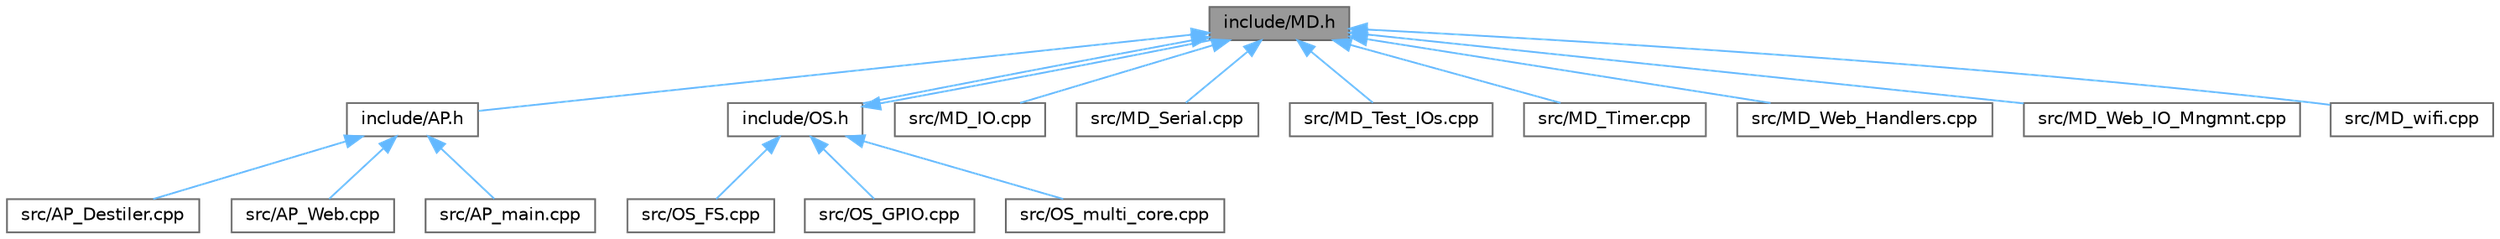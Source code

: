 digraph "include/MD.h"
{
 // LATEX_PDF_SIZE
  bgcolor="transparent";
  edge [fontname=Helvetica,fontsize=10,labelfontname=Helvetica,labelfontsize=10];
  node [fontname=Helvetica,fontsize=10,shape=box,height=0.2,width=0.4];
  Node1 [id="Node000001",label="include/MD.h",height=0.2,width=0.4,color="gray40", fillcolor="grey60", style="filled", fontcolor="black",tooltip="Header file for the MD project."];
  Node1 -> Node2 [id="edge33_Node000001_Node000002",dir="back",color="steelblue1",style="solid",tooltip=" "];
  Node2 [id="Node000002",label="include/AP.h",height=0.2,width=0.4,color="grey40", fillcolor="white", style="filled",URL="$_a_p_8h.html",tooltip="Header file for the AP project."];
  Node2 -> Node3 [id="edge34_Node000002_Node000003",dir="back",color="steelblue1",style="solid",tooltip=" "];
  Node3 [id="Node000003",label="src/AP_Destiler.cpp",height=0.2,width=0.4,color="grey40", fillcolor="white", style="filled",URL="$_a_p___destiler_8cpp.html",tooltip="Application file for the MD project."];
  Node2 -> Node4 [id="edge35_Node000002_Node000004",dir="back",color="steelblue1",style="solid",tooltip=" "];
  Node4 [id="Node000004",label="src/AP_Web.cpp",height=0.2,width=0.4,color="grey40", fillcolor="white", style="filled",URL="$_a_p___web_8cpp.html",tooltip="Web Server functions."];
  Node2 -> Node5 [id="edge36_Node000002_Node000005",dir="back",color="steelblue1",style="solid",tooltip=" "];
  Node5 [id="Node000005",label="src/AP_main.cpp",height=0.2,width=0.4,color="grey40", fillcolor="white", style="filled",URL="$_a_p__main_8cpp.html",tooltip="Main file for the MD project."];
  Node1 -> Node6 [id="edge37_Node000001_Node000006",dir="back",color="steelblue1",style="solid",tooltip=" "];
  Node6 [id="Node000006",label="include/OS.h",height=0.2,width=0.4,color="grey40", fillcolor="white", style="filled",URL="$_o_s_8h.html",tooltip="Header file for the OS project."];
  Node6 -> Node1 [id="edge38_Node000006_Node000001",dir="back",color="steelblue1",style="solid",tooltip=" "];
  Node6 -> Node7 [id="edge39_Node000006_Node000007",dir="back",color="steelblue1",style="solid",tooltip=" "];
  Node7 [id="Node000007",label="src/OS_FS.cpp",height=0.2,width=0.4,color="grey40", fillcolor="white", style="filled",URL="$_o_s___f_s_8cpp.html",tooltip="File System functions."];
  Node6 -> Node8 [id="edge40_Node000006_Node000008",dir="back",color="steelblue1",style="solid",tooltip=" "];
  Node8 [id="Node000008",label="src/OS_GPIO.cpp",height=0.2,width=0.4,color="grey40", fillcolor="white", style="filled",URL="$_o_s___g_p_i_o_8cpp.html",tooltip="GPIO functions."];
  Node6 -> Node9 [id="edge41_Node000006_Node000009",dir="back",color="steelblue1",style="solid",tooltip=" "];
  Node9 [id="Node000009",label="src/OS_multi_core.cpp",height=0.2,width=0.4,color="grey40", fillcolor="white", style="filled",URL="$_o_s__multi__core_8cpp.html",tooltip="Operating System MultiCore functions."];
  Node1 -> Node10 [id="edge42_Node000001_Node000010",dir="back",color="steelblue1",style="solid",tooltip=" "];
  Node10 [id="Node000010",label="src/MD_IO.cpp",height=0.2,width=0.4,color="grey40", fillcolor="white", style="filled",URL="$_m_d___i_o_8cpp.html",tooltip="IO functions for the MD project <This file contains the IO functions for the MD project that are used..."];
  Node1 -> Node11 [id="edge43_Node000001_Node000011",dir="back",color="steelblue1",style="solid",tooltip=" "];
  Node11 [id="Node000011",label="src/MD_Serial.cpp",height=0.2,width=0.4,color="grey40", fillcolor="white", style="filled",URL="$_m_d___serial_8cpp.html",tooltip="Serial functions for the MD project."];
  Node1 -> Node12 [id="edge44_Node000001_Node000012",dir="back",color="steelblue1",style="solid",tooltip=" "];
  Node12 [id="Node000012",label="src/MD_Test_IOs.cpp",height=0.2,width=0.4,color="grey40", fillcolor="white", style="filled",URL="$_m_d___test___i_os_8cpp.html",tooltip="Test I/Os for the MD project."];
  Node1 -> Node13 [id="edge45_Node000001_Node000013",dir="back",color="steelblue1",style="solid",tooltip=" "];
  Node13 [id="Node000013",label="src/MD_Timer.cpp",height=0.2,width=0.4,color="grey40", fillcolor="white", style="filled",URL="$_m_d___timer_8cpp.html",tooltip=" "];
  Node1 -> Node14 [id="edge46_Node000001_Node000014",dir="back",color="steelblue1",style="solid",tooltip=" "];
  Node14 [id="Node000014",label="src/MD_Web_Handlers.cpp",height=0.2,width=0.4,color="grey40", fillcolor="white", style="filled",URL="$_m_d___web___handlers_8cpp.html",tooltip="Web Handlers for the MD project."];
  Node1 -> Node15 [id="edge47_Node000001_Node000015",dir="back",color="steelblue1",style="solid",tooltip=" "];
  Node15 [id="Node000015",label="src/MD_Web_IO_Mngmnt.cpp",height=0.2,width=0.4,color="grey40", fillcolor="white", style="filled",URL="$_m_d___web___i_o___mngmnt_8cpp.html",tooltip=" "];
  Node1 -> Node16 [id="edge48_Node000001_Node000016",dir="back",color="steelblue1",style="solid",tooltip=" "];
  Node16 [id="Node000016",label="src/MD_wifi.cpp",height=0.2,width=0.4,color="grey40", fillcolor="white", style="filled",URL="$_m_d__wifi_8cpp.html",tooltip=" "];
}
